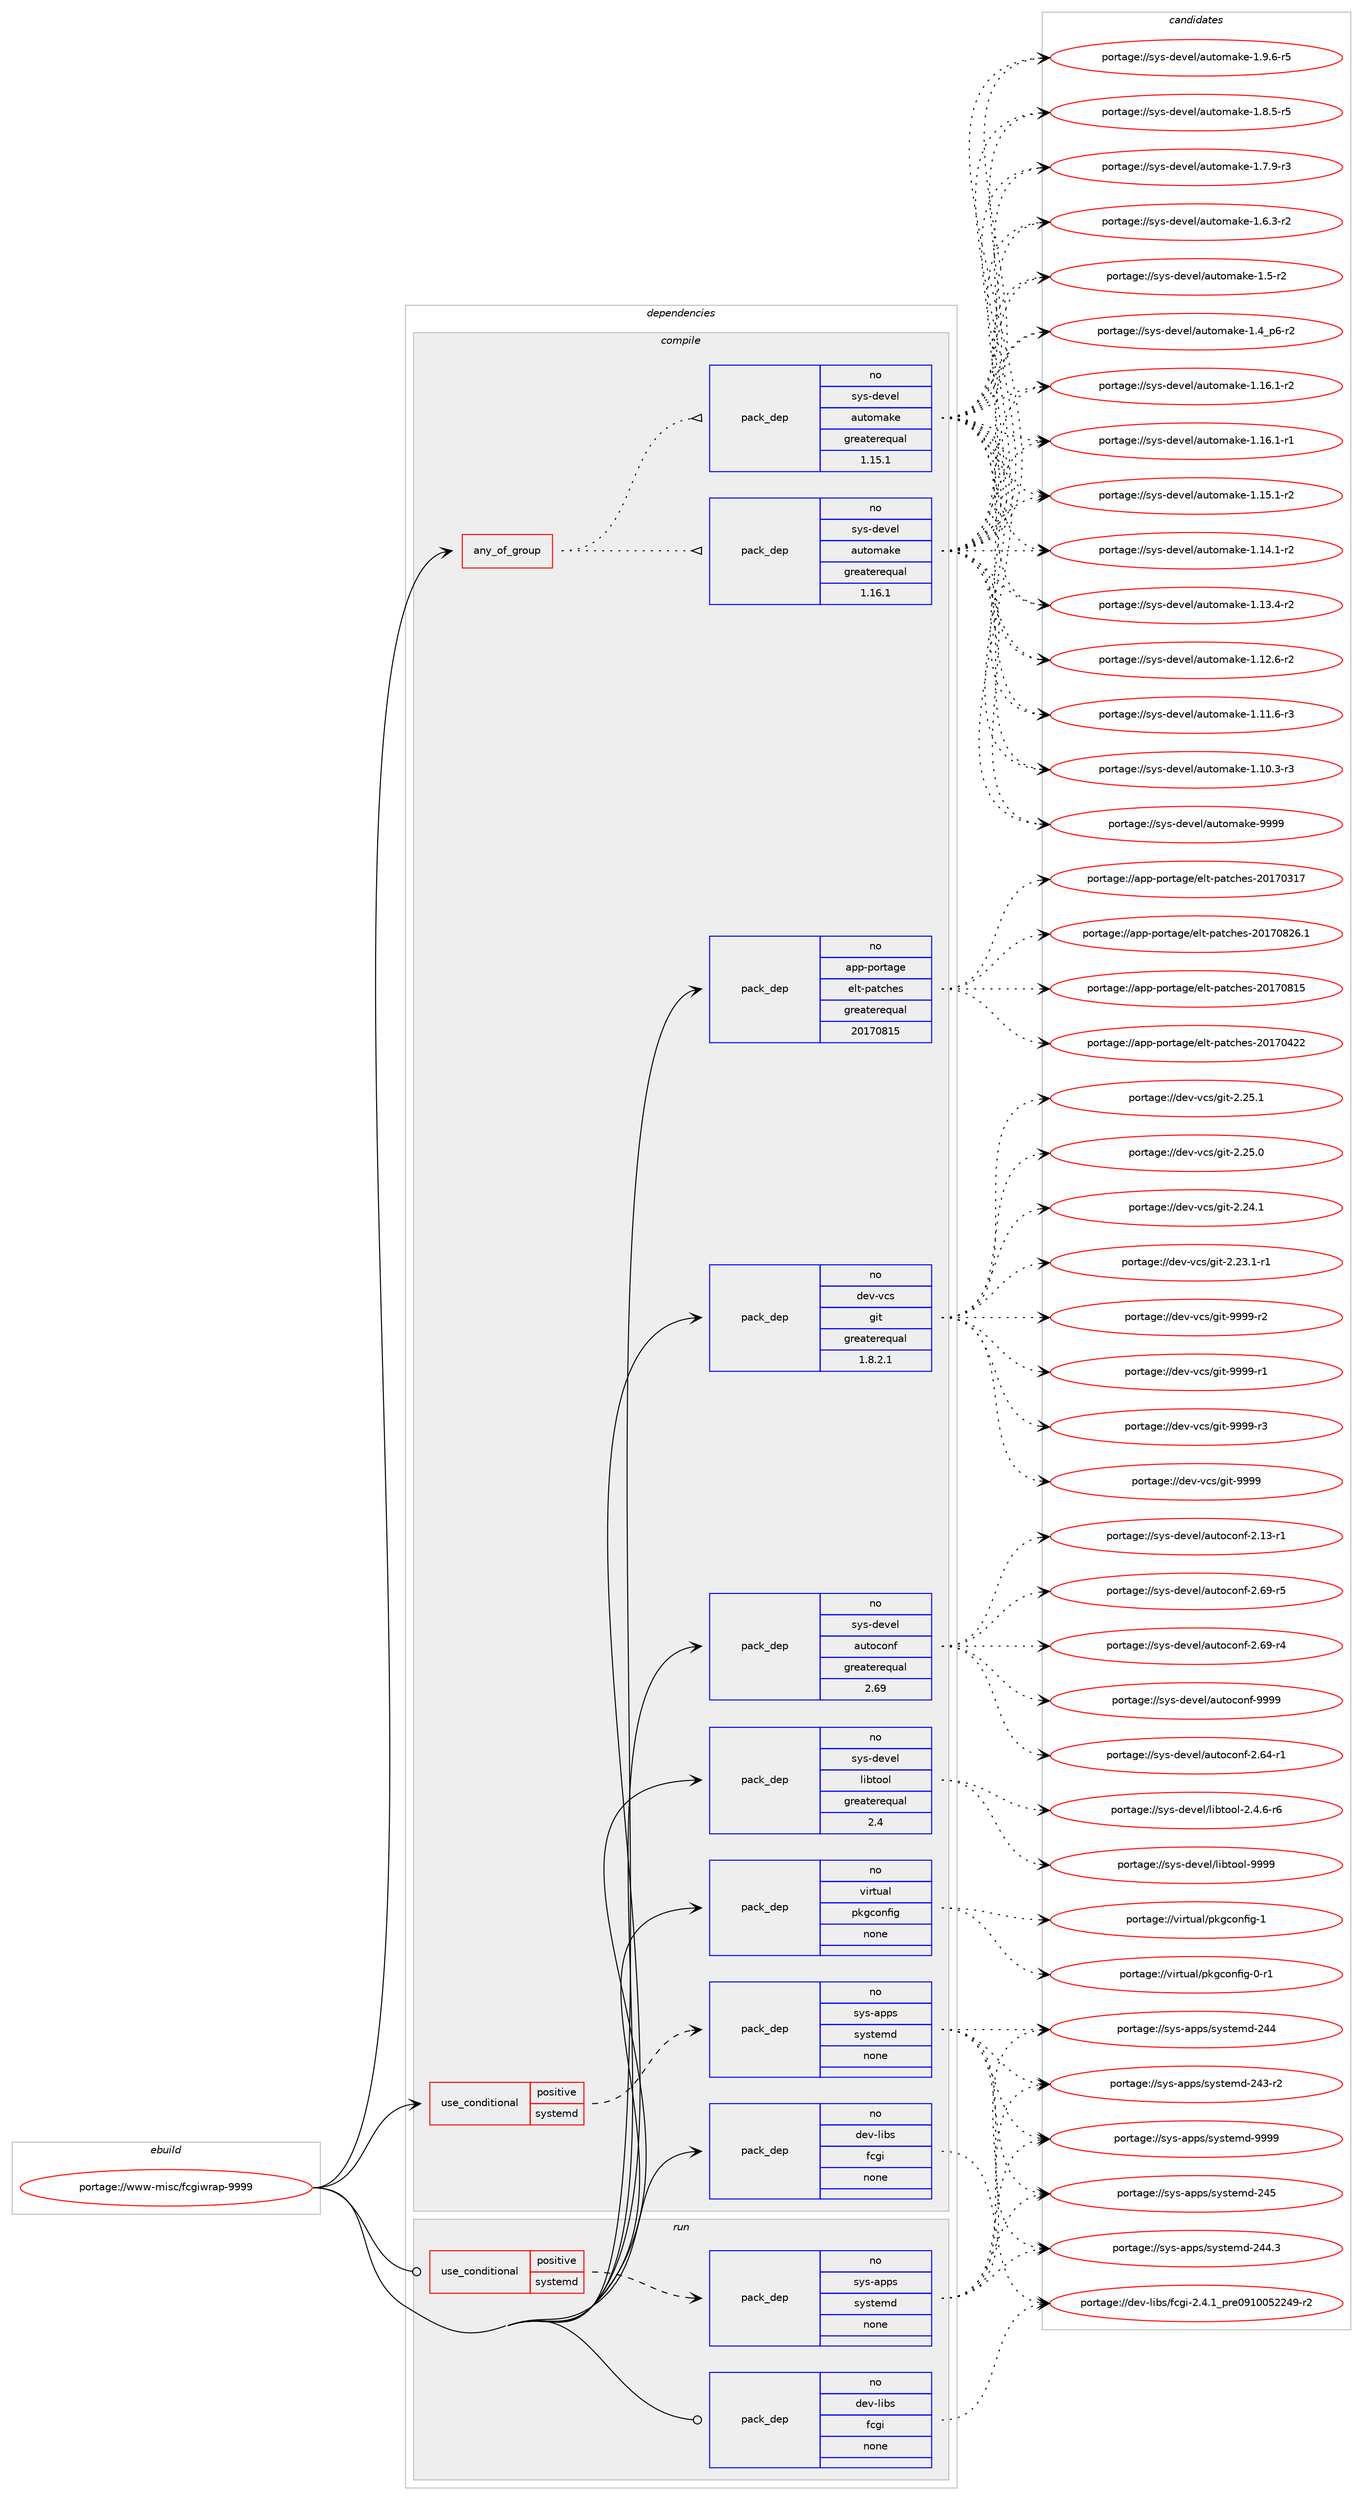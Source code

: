 digraph prolog {

# *************
# Graph options
# *************

newrank=true;
concentrate=true;
compound=true;
graph [rankdir=LR,fontname=Helvetica,fontsize=10,ranksep=1.5];#, ranksep=2.5, nodesep=0.2];
edge  [arrowhead=vee];
node  [fontname=Helvetica,fontsize=10];

# **********
# The ebuild
# **********

subgraph cluster_leftcol {
color=gray;
rank=same;
label=<<i>ebuild</i>>;
id [label="portage://www-misc/fcgiwrap-9999", color=red, width=4, href="../www-misc/fcgiwrap-9999.svg"];
}

# ****************
# The dependencies
# ****************

subgraph cluster_midcol {
color=gray;
label=<<i>dependencies</i>>;
subgraph cluster_compile {
fillcolor="#eeeeee";
style=filled;
label=<<i>compile</i>>;
subgraph any291 {
dependency16031 [label=<<TABLE BORDER="0" CELLBORDER="1" CELLSPACING="0" CELLPADDING="4"><TR><TD CELLPADDING="10">any_of_group</TD></TR></TABLE>>, shape=none, color=red];subgraph pack13754 {
dependency16032 [label=<<TABLE BORDER="0" CELLBORDER="1" CELLSPACING="0" CELLPADDING="4" WIDTH="220"><TR><TD ROWSPAN="6" CELLPADDING="30">pack_dep</TD></TR><TR><TD WIDTH="110">no</TD></TR><TR><TD>sys-devel</TD></TR><TR><TD>automake</TD></TR><TR><TD>greaterequal</TD></TR><TR><TD>1.16.1</TD></TR></TABLE>>, shape=none, color=blue];
}
dependency16031:e -> dependency16032:w [weight=20,style="dotted",arrowhead="oinv"];
subgraph pack13755 {
dependency16033 [label=<<TABLE BORDER="0" CELLBORDER="1" CELLSPACING="0" CELLPADDING="4" WIDTH="220"><TR><TD ROWSPAN="6" CELLPADDING="30">pack_dep</TD></TR><TR><TD WIDTH="110">no</TD></TR><TR><TD>sys-devel</TD></TR><TR><TD>automake</TD></TR><TR><TD>greaterequal</TD></TR><TR><TD>1.15.1</TD></TR></TABLE>>, shape=none, color=blue];
}
dependency16031:e -> dependency16033:w [weight=20,style="dotted",arrowhead="oinv"];
}
id:e -> dependency16031:w [weight=20,style="solid",arrowhead="vee"];
subgraph cond1986 {
dependency16034 [label=<<TABLE BORDER="0" CELLBORDER="1" CELLSPACING="0" CELLPADDING="4"><TR><TD ROWSPAN="3" CELLPADDING="10">use_conditional</TD></TR><TR><TD>positive</TD></TR><TR><TD>systemd</TD></TR></TABLE>>, shape=none, color=red];
subgraph pack13756 {
dependency16035 [label=<<TABLE BORDER="0" CELLBORDER="1" CELLSPACING="0" CELLPADDING="4" WIDTH="220"><TR><TD ROWSPAN="6" CELLPADDING="30">pack_dep</TD></TR><TR><TD WIDTH="110">no</TD></TR><TR><TD>sys-apps</TD></TR><TR><TD>systemd</TD></TR><TR><TD>none</TD></TR><TR><TD></TD></TR></TABLE>>, shape=none, color=blue];
}
dependency16034:e -> dependency16035:w [weight=20,style="dashed",arrowhead="vee"];
}
id:e -> dependency16034:w [weight=20,style="solid",arrowhead="vee"];
subgraph pack13757 {
dependency16036 [label=<<TABLE BORDER="0" CELLBORDER="1" CELLSPACING="0" CELLPADDING="4" WIDTH="220"><TR><TD ROWSPAN="6" CELLPADDING="30">pack_dep</TD></TR><TR><TD WIDTH="110">no</TD></TR><TR><TD>app-portage</TD></TR><TR><TD>elt-patches</TD></TR><TR><TD>greaterequal</TD></TR><TR><TD>20170815</TD></TR></TABLE>>, shape=none, color=blue];
}
id:e -> dependency16036:w [weight=20,style="solid",arrowhead="vee"];
subgraph pack13758 {
dependency16037 [label=<<TABLE BORDER="0" CELLBORDER="1" CELLSPACING="0" CELLPADDING="4" WIDTH="220"><TR><TD ROWSPAN="6" CELLPADDING="30">pack_dep</TD></TR><TR><TD WIDTH="110">no</TD></TR><TR><TD>dev-libs</TD></TR><TR><TD>fcgi</TD></TR><TR><TD>none</TD></TR><TR><TD></TD></TR></TABLE>>, shape=none, color=blue];
}
id:e -> dependency16037:w [weight=20,style="solid",arrowhead="vee"];
subgraph pack13759 {
dependency16038 [label=<<TABLE BORDER="0" CELLBORDER="1" CELLSPACING="0" CELLPADDING="4" WIDTH="220"><TR><TD ROWSPAN="6" CELLPADDING="30">pack_dep</TD></TR><TR><TD WIDTH="110">no</TD></TR><TR><TD>dev-vcs</TD></TR><TR><TD>git</TD></TR><TR><TD>greaterequal</TD></TR><TR><TD>1.8.2.1</TD></TR></TABLE>>, shape=none, color=blue];
}
id:e -> dependency16038:w [weight=20,style="solid",arrowhead="vee"];
subgraph pack13760 {
dependency16039 [label=<<TABLE BORDER="0" CELLBORDER="1" CELLSPACING="0" CELLPADDING="4" WIDTH="220"><TR><TD ROWSPAN="6" CELLPADDING="30">pack_dep</TD></TR><TR><TD WIDTH="110">no</TD></TR><TR><TD>sys-devel</TD></TR><TR><TD>autoconf</TD></TR><TR><TD>greaterequal</TD></TR><TR><TD>2.69</TD></TR></TABLE>>, shape=none, color=blue];
}
id:e -> dependency16039:w [weight=20,style="solid",arrowhead="vee"];
subgraph pack13761 {
dependency16040 [label=<<TABLE BORDER="0" CELLBORDER="1" CELLSPACING="0" CELLPADDING="4" WIDTH="220"><TR><TD ROWSPAN="6" CELLPADDING="30">pack_dep</TD></TR><TR><TD WIDTH="110">no</TD></TR><TR><TD>sys-devel</TD></TR><TR><TD>libtool</TD></TR><TR><TD>greaterequal</TD></TR><TR><TD>2.4</TD></TR></TABLE>>, shape=none, color=blue];
}
id:e -> dependency16040:w [weight=20,style="solid",arrowhead="vee"];
subgraph pack13762 {
dependency16041 [label=<<TABLE BORDER="0" CELLBORDER="1" CELLSPACING="0" CELLPADDING="4" WIDTH="220"><TR><TD ROWSPAN="6" CELLPADDING="30">pack_dep</TD></TR><TR><TD WIDTH="110">no</TD></TR><TR><TD>virtual</TD></TR><TR><TD>pkgconfig</TD></TR><TR><TD>none</TD></TR><TR><TD></TD></TR></TABLE>>, shape=none, color=blue];
}
id:e -> dependency16041:w [weight=20,style="solid",arrowhead="vee"];
}
subgraph cluster_compileandrun {
fillcolor="#eeeeee";
style=filled;
label=<<i>compile and run</i>>;
}
subgraph cluster_run {
fillcolor="#eeeeee";
style=filled;
label=<<i>run</i>>;
subgraph cond1987 {
dependency16042 [label=<<TABLE BORDER="0" CELLBORDER="1" CELLSPACING="0" CELLPADDING="4"><TR><TD ROWSPAN="3" CELLPADDING="10">use_conditional</TD></TR><TR><TD>positive</TD></TR><TR><TD>systemd</TD></TR></TABLE>>, shape=none, color=red];
subgraph pack13763 {
dependency16043 [label=<<TABLE BORDER="0" CELLBORDER="1" CELLSPACING="0" CELLPADDING="4" WIDTH="220"><TR><TD ROWSPAN="6" CELLPADDING="30">pack_dep</TD></TR><TR><TD WIDTH="110">no</TD></TR><TR><TD>sys-apps</TD></TR><TR><TD>systemd</TD></TR><TR><TD>none</TD></TR><TR><TD></TD></TR></TABLE>>, shape=none, color=blue];
}
dependency16042:e -> dependency16043:w [weight=20,style="dashed",arrowhead="vee"];
}
id:e -> dependency16042:w [weight=20,style="solid",arrowhead="odot"];
subgraph pack13764 {
dependency16044 [label=<<TABLE BORDER="0" CELLBORDER="1" CELLSPACING="0" CELLPADDING="4" WIDTH="220"><TR><TD ROWSPAN="6" CELLPADDING="30">pack_dep</TD></TR><TR><TD WIDTH="110">no</TD></TR><TR><TD>dev-libs</TD></TR><TR><TD>fcgi</TD></TR><TR><TD>none</TD></TR><TR><TD></TD></TR></TABLE>>, shape=none, color=blue];
}
id:e -> dependency16044:w [weight=20,style="solid",arrowhead="odot"];
}
}

# **************
# The candidates
# **************

subgraph cluster_choices {
rank=same;
color=gray;
label=<<i>candidates</i>>;

subgraph choice13754 {
color=black;
nodesep=1;
choice115121115451001011181011084797117116111109971071014557575757 [label="portage://sys-devel/automake-9999", color=red, width=4,href="../sys-devel/automake-9999.svg"];
choice115121115451001011181011084797117116111109971071014549465746544511453 [label="portage://sys-devel/automake-1.9.6-r5", color=red, width=4,href="../sys-devel/automake-1.9.6-r5.svg"];
choice115121115451001011181011084797117116111109971071014549465646534511453 [label="portage://sys-devel/automake-1.8.5-r5", color=red, width=4,href="../sys-devel/automake-1.8.5-r5.svg"];
choice115121115451001011181011084797117116111109971071014549465546574511451 [label="portage://sys-devel/automake-1.7.9-r3", color=red, width=4,href="../sys-devel/automake-1.7.9-r3.svg"];
choice115121115451001011181011084797117116111109971071014549465446514511450 [label="portage://sys-devel/automake-1.6.3-r2", color=red, width=4,href="../sys-devel/automake-1.6.3-r2.svg"];
choice11512111545100101118101108479711711611110997107101454946534511450 [label="portage://sys-devel/automake-1.5-r2", color=red, width=4,href="../sys-devel/automake-1.5-r2.svg"];
choice115121115451001011181011084797117116111109971071014549465295112544511450 [label="portage://sys-devel/automake-1.4_p6-r2", color=red, width=4,href="../sys-devel/automake-1.4_p6-r2.svg"];
choice11512111545100101118101108479711711611110997107101454946495446494511450 [label="portage://sys-devel/automake-1.16.1-r2", color=red, width=4,href="../sys-devel/automake-1.16.1-r2.svg"];
choice11512111545100101118101108479711711611110997107101454946495446494511449 [label="portage://sys-devel/automake-1.16.1-r1", color=red, width=4,href="../sys-devel/automake-1.16.1-r1.svg"];
choice11512111545100101118101108479711711611110997107101454946495346494511450 [label="portage://sys-devel/automake-1.15.1-r2", color=red, width=4,href="../sys-devel/automake-1.15.1-r2.svg"];
choice11512111545100101118101108479711711611110997107101454946495246494511450 [label="portage://sys-devel/automake-1.14.1-r2", color=red, width=4,href="../sys-devel/automake-1.14.1-r2.svg"];
choice11512111545100101118101108479711711611110997107101454946495146524511450 [label="portage://sys-devel/automake-1.13.4-r2", color=red, width=4,href="../sys-devel/automake-1.13.4-r2.svg"];
choice11512111545100101118101108479711711611110997107101454946495046544511450 [label="portage://sys-devel/automake-1.12.6-r2", color=red, width=4,href="../sys-devel/automake-1.12.6-r2.svg"];
choice11512111545100101118101108479711711611110997107101454946494946544511451 [label="portage://sys-devel/automake-1.11.6-r3", color=red, width=4,href="../sys-devel/automake-1.11.6-r3.svg"];
choice11512111545100101118101108479711711611110997107101454946494846514511451 [label="portage://sys-devel/automake-1.10.3-r3", color=red, width=4,href="../sys-devel/automake-1.10.3-r3.svg"];
dependency16032:e -> choice115121115451001011181011084797117116111109971071014557575757:w [style=dotted,weight="100"];
dependency16032:e -> choice115121115451001011181011084797117116111109971071014549465746544511453:w [style=dotted,weight="100"];
dependency16032:e -> choice115121115451001011181011084797117116111109971071014549465646534511453:w [style=dotted,weight="100"];
dependency16032:e -> choice115121115451001011181011084797117116111109971071014549465546574511451:w [style=dotted,weight="100"];
dependency16032:e -> choice115121115451001011181011084797117116111109971071014549465446514511450:w [style=dotted,weight="100"];
dependency16032:e -> choice11512111545100101118101108479711711611110997107101454946534511450:w [style=dotted,weight="100"];
dependency16032:e -> choice115121115451001011181011084797117116111109971071014549465295112544511450:w [style=dotted,weight="100"];
dependency16032:e -> choice11512111545100101118101108479711711611110997107101454946495446494511450:w [style=dotted,weight="100"];
dependency16032:e -> choice11512111545100101118101108479711711611110997107101454946495446494511449:w [style=dotted,weight="100"];
dependency16032:e -> choice11512111545100101118101108479711711611110997107101454946495346494511450:w [style=dotted,weight="100"];
dependency16032:e -> choice11512111545100101118101108479711711611110997107101454946495246494511450:w [style=dotted,weight="100"];
dependency16032:e -> choice11512111545100101118101108479711711611110997107101454946495146524511450:w [style=dotted,weight="100"];
dependency16032:e -> choice11512111545100101118101108479711711611110997107101454946495046544511450:w [style=dotted,weight="100"];
dependency16032:e -> choice11512111545100101118101108479711711611110997107101454946494946544511451:w [style=dotted,weight="100"];
dependency16032:e -> choice11512111545100101118101108479711711611110997107101454946494846514511451:w [style=dotted,weight="100"];
}
subgraph choice13755 {
color=black;
nodesep=1;
choice115121115451001011181011084797117116111109971071014557575757 [label="portage://sys-devel/automake-9999", color=red, width=4,href="../sys-devel/automake-9999.svg"];
choice115121115451001011181011084797117116111109971071014549465746544511453 [label="portage://sys-devel/automake-1.9.6-r5", color=red, width=4,href="../sys-devel/automake-1.9.6-r5.svg"];
choice115121115451001011181011084797117116111109971071014549465646534511453 [label="portage://sys-devel/automake-1.8.5-r5", color=red, width=4,href="../sys-devel/automake-1.8.5-r5.svg"];
choice115121115451001011181011084797117116111109971071014549465546574511451 [label="portage://sys-devel/automake-1.7.9-r3", color=red, width=4,href="../sys-devel/automake-1.7.9-r3.svg"];
choice115121115451001011181011084797117116111109971071014549465446514511450 [label="portage://sys-devel/automake-1.6.3-r2", color=red, width=4,href="../sys-devel/automake-1.6.3-r2.svg"];
choice11512111545100101118101108479711711611110997107101454946534511450 [label="portage://sys-devel/automake-1.5-r2", color=red, width=4,href="../sys-devel/automake-1.5-r2.svg"];
choice115121115451001011181011084797117116111109971071014549465295112544511450 [label="portage://sys-devel/automake-1.4_p6-r2", color=red, width=4,href="../sys-devel/automake-1.4_p6-r2.svg"];
choice11512111545100101118101108479711711611110997107101454946495446494511450 [label="portage://sys-devel/automake-1.16.1-r2", color=red, width=4,href="../sys-devel/automake-1.16.1-r2.svg"];
choice11512111545100101118101108479711711611110997107101454946495446494511449 [label="portage://sys-devel/automake-1.16.1-r1", color=red, width=4,href="../sys-devel/automake-1.16.1-r1.svg"];
choice11512111545100101118101108479711711611110997107101454946495346494511450 [label="portage://sys-devel/automake-1.15.1-r2", color=red, width=4,href="../sys-devel/automake-1.15.1-r2.svg"];
choice11512111545100101118101108479711711611110997107101454946495246494511450 [label="portage://sys-devel/automake-1.14.1-r2", color=red, width=4,href="../sys-devel/automake-1.14.1-r2.svg"];
choice11512111545100101118101108479711711611110997107101454946495146524511450 [label="portage://sys-devel/automake-1.13.4-r2", color=red, width=4,href="../sys-devel/automake-1.13.4-r2.svg"];
choice11512111545100101118101108479711711611110997107101454946495046544511450 [label="portage://sys-devel/automake-1.12.6-r2", color=red, width=4,href="../sys-devel/automake-1.12.6-r2.svg"];
choice11512111545100101118101108479711711611110997107101454946494946544511451 [label="portage://sys-devel/automake-1.11.6-r3", color=red, width=4,href="../sys-devel/automake-1.11.6-r3.svg"];
choice11512111545100101118101108479711711611110997107101454946494846514511451 [label="portage://sys-devel/automake-1.10.3-r3", color=red, width=4,href="../sys-devel/automake-1.10.3-r3.svg"];
dependency16033:e -> choice115121115451001011181011084797117116111109971071014557575757:w [style=dotted,weight="100"];
dependency16033:e -> choice115121115451001011181011084797117116111109971071014549465746544511453:w [style=dotted,weight="100"];
dependency16033:e -> choice115121115451001011181011084797117116111109971071014549465646534511453:w [style=dotted,weight="100"];
dependency16033:e -> choice115121115451001011181011084797117116111109971071014549465546574511451:w [style=dotted,weight="100"];
dependency16033:e -> choice115121115451001011181011084797117116111109971071014549465446514511450:w [style=dotted,weight="100"];
dependency16033:e -> choice11512111545100101118101108479711711611110997107101454946534511450:w [style=dotted,weight="100"];
dependency16033:e -> choice115121115451001011181011084797117116111109971071014549465295112544511450:w [style=dotted,weight="100"];
dependency16033:e -> choice11512111545100101118101108479711711611110997107101454946495446494511450:w [style=dotted,weight="100"];
dependency16033:e -> choice11512111545100101118101108479711711611110997107101454946495446494511449:w [style=dotted,weight="100"];
dependency16033:e -> choice11512111545100101118101108479711711611110997107101454946495346494511450:w [style=dotted,weight="100"];
dependency16033:e -> choice11512111545100101118101108479711711611110997107101454946495246494511450:w [style=dotted,weight="100"];
dependency16033:e -> choice11512111545100101118101108479711711611110997107101454946495146524511450:w [style=dotted,weight="100"];
dependency16033:e -> choice11512111545100101118101108479711711611110997107101454946495046544511450:w [style=dotted,weight="100"];
dependency16033:e -> choice11512111545100101118101108479711711611110997107101454946494946544511451:w [style=dotted,weight="100"];
dependency16033:e -> choice11512111545100101118101108479711711611110997107101454946494846514511451:w [style=dotted,weight="100"];
}
subgraph choice13756 {
color=black;
nodesep=1;
choice1151211154597112112115471151211151161011091004557575757 [label="portage://sys-apps/systemd-9999", color=red, width=4,href="../sys-apps/systemd-9999.svg"];
choice11512111545971121121154711512111511610110910045505253 [label="portage://sys-apps/systemd-245", color=red, width=4,href="../sys-apps/systemd-245.svg"];
choice115121115459711211211547115121115116101109100455052524651 [label="portage://sys-apps/systemd-244.3", color=red, width=4,href="../sys-apps/systemd-244.3.svg"];
choice11512111545971121121154711512111511610110910045505252 [label="portage://sys-apps/systemd-244", color=red, width=4,href="../sys-apps/systemd-244.svg"];
choice115121115459711211211547115121115116101109100455052514511450 [label="portage://sys-apps/systemd-243-r2", color=red, width=4,href="../sys-apps/systemd-243-r2.svg"];
dependency16035:e -> choice1151211154597112112115471151211151161011091004557575757:w [style=dotted,weight="100"];
dependency16035:e -> choice11512111545971121121154711512111511610110910045505253:w [style=dotted,weight="100"];
dependency16035:e -> choice115121115459711211211547115121115116101109100455052524651:w [style=dotted,weight="100"];
dependency16035:e -> choice11512111545971121121154711512111511610110910045505252:w [style=dotted,weight="100"];
dependency16035:e -> choice115121115459711211211547115121115116101109100455052514511450:w [style=dotted,weight="100"];
}
subgraph choice13757 {
color=black;
nodesep=1;
choice971121124511211111411697103101471011081164511297116991041011154550484955485650544649 [label="portage://app-portage/elt-patches-20170826.1", color=red, width=4,href="../app-portage/elt-patches-20170826.1.svg"];
choice97112112451121111141169710310147101108116451129711699104101115455048495548564953 [label="portage://app-portage/elt-patches-20170815", color=red, width=4,href="../app-portage/elt-patches-20170815.svg"];
choice97112112451121111141169710310147101108116451129711699104101115455048495548525050 [label="portage://app-portage/elt-patches-20170422", color=red, width=4,href="../app-portage/elt-patches-20170422.svg"];
choice97112112451121111141169710310147101108116451129711699104101115455048495548514955 [label="portage://app-portage/elt-patches-20170317", color=red, width=4,href="../app-portage/elt-patches-20170317.svg"];
dependency16036:e -> choice971121124511211111411697103101471011081164511297116991041011154550484955485650544649:w [style=dotted,weight="100"];
dependency16036:e -> choice97112112451121111141169710310147101108116451129711699104101115455048495548564953:w [style=dotted,weight="100"];
dependency16036:e -> choice97112112451121111141169710310147101108116451129711699104101115455048495548525050:w [style=dotted,weight="100"];
dependency16036:e -> choice97112112451121111141169710310147101108116451129711699104101115455048495548514955:w [style=dotted,weight="100"];
}
subgraph choice13758 {
color=black;
nodesep=1;
choice1001011184510810598115471029910310545504652464995112114101485749484853505052574511450 [label="portage://dev-libs/fcgi-2.4.1_pre0910052249-r2", color=red, width=4,href="../dev-libs/fcgi-2.4.1_pre0910052249-r2.svg"];
dependency16037:e -> choice1001011184510810598115471029910310545504652464995112114101485749484853505052574511450:w [style=dotted,weight="100"];
}
subgraph choice13759 {
color=black;
nodesep=1;
choice10010111845118991154710310511645575757574511451 [label="portage://dev-vcs/git-9999-r3", color=red, width=4,href="../dev-vcs/git-9999-r3.svg"];
choice10010111845118991154710310511645575757574511450 [label="portage://dev-vcs/git-9999-r2", color=red, width=4,href="../dev-vcs/git-9999-r2.svg"];
choice10010111845118991154710310511645575757574511449 [label="portage://dev-vcs/git-9999-r1", color=red, width=4,href="../dev-vcs/git-9999-r1.svg"];
choice1001011184511899115471031051164557575757 [label="portage://dev-vcs/git-9999", color=red, width=4,href="../dev-vcs/git-9999.svg"];
choice10010111845118991154710310511645504650534649 [label="portage://dev-vcs/git-2.25.1", color=red, width=4,href="../dev-vcs/git-2.25.1.svg"];
choice10010111845118991154710310511645504650534648 [label="portage://dev-vcs/git-2.25.0", color=red, width=4,href="../dev-vcs/git-2.25.0.svg"];
choice10010111845118991154710310511645504650524649 [label="portage://dev-vcs/git-2.24.1", color=red, width=4,href="../dev-vcs/git-2.24.1.svg"];
choice100101118451189911547103105116455046505146494511449 [label="portage://dev-vcs/git-2.23.1-r1", color=red, width=4,href="../dev-vcs/git-2.23.1-r1.svg"];
dependency16038:e -> choice10010111845118991154710310511645575757574511451:w [style=dotted,weight="100"];
dependency16038:e -> choice10010111845118991154710310511645575757574511450:w [style=dotted,weight="100"];
dependency16038:e -> choice10010111845118991154710310511645575757574511449:w [style=dotted,weight="100"];
dependency16038:e -> choice1001011184511899115471031051164557575757:w [style=dotted,weight="100"];
dependency16038:e -> choice10010111845118991154710310511645504650534649:w [style=dotted,weight="100"];
dependency16038:e -> choice10010111845118991154710310511645504650534648:w [style=dotted,weight="100"];
dependency16038:e -> choice10010111845118991154710310511645504650524649:w [style=dotted,weight="100"];
dependency16038:e -> choice100101118451189911547103105116455046505146494511449:w [style=dotted,weight="100"];
}
subgraph choice13760 {
color=black;
nodesep=1;
choice115121115451001011181011084797117116111991111101024557575757 [label="portage://sys-devel/autoconf-9999", color=red, width=4,href="../sys-devel/autoconf-9999.svg"];
choice1151211154510010111810110847971171161119911111010245504654574511453 [label="portage://sys-devel/autoconf-2.69-r5", color=red, width=4,href="../sys-devel/autoconf-2.69-r5.svg"];
choice1151211154510010111810110847971171161119911111010245504654574511452 [label="portage://sys-devel/autoconf-2.69-r4", color=red, width=4,href="../sys-devel/autoconf-2.69-r4.svg"];
choice1151211154510010111810110847971171161119911111010245504654524511449 [label="portage://sys-devel/autoconf-2.64-r1", color=red, width=4,href="../sys-devel/autoconf-2.64-r1.svg"];
choice1151211154510010111810110847971171161119911111010245504649514511449 [label="portage://sys-devel/autoconf-2.13-r1", color=red, width=4,href="../sys-devel/autoconf-2.13-r1.svg"];
dependency16039:e -> choice115121115451001011181011084797117116111991111101024557575757:w [style=dotted,weight="100"];
dependency16039:e -> choice1151211154510010111810110847971171161119911111010245504654574511453:w [style=dotted,weight="100"];
dependency16039:e -> choice1151211154510010111810110847971171161119911111010245504654574511452:w [style=dotted,weight="100"];
dependency16039:e -> choice1151211154510010111810110847971171161119911111010245504654524511449:w [style=dotted,weight="100"];
dependency16039:e -> choice1151211154510010111810110847971171161119911111010245504649514511449:w [style=dotted,weight="100"];
}
subgraph choice13761 {
color=black;
nodesep=1;
choice1151211154510010111810110847108105981161111111084557575757 [label="portage://sys-devel/libtool-9999", color=red, width=4,href="../sys-devel/libtool-9999.svg"];
choice1151211154510010111810110847108105981161111111084550465246544511454 [label="portage://sys-devel/libtool-2.4.6-r6", color=red, width=4,href="../sys-devel/libtool-2.4.6-r6.svg"];
dependency16040:e -> choice1151211154510010111810110847108105981161111111084557575757:w [style=dotted,weight="100"];
dependency16040:e -> choice1151211154510010111810110847108105981161111111084550465246544511454:w [style=dotted,weight="100"];
}
subgraph choice13762 {
color=black;
nodesep=1;
choice1181051141161179710847112107103991111101021051034549 [label="portage://virtual/pkgconfig-1", color=red, width=4,href="../virtual/pkgconfig-1.svg"];
choice11810511411611797108471121071039911111010210510345484511449 [label="portage://virtual/pkgconfig-0-r1", color=red, width=4,href="../virtual/pkgconfig-0-r1.svg"];
dependency16041:e -> choice1181051141161179710847112107103991111101021051034549:w [style=dotted,weight="100"];
dependency16041:e -> choice11810511411611797108471121071039911111010210510345484511449:w [style=dotted,weight="100"];
}
subgraph choice13763 {
color=black;
nodesep=1;
choice1151211154597112112115471151211151161011091004557575757 [label="portage://sys-apps/systemd-9999", color=red, width=4,href="../sys-apps/systemd-9999.svg"];
choice11512111545971121121154711512111511610110910045505253 [label="portage://sys-apps/systemd-245", color=red, width=4,href="../sys-apps/systemd-245.svg"];
choice115121115459711211211547115121115116101109100455052524651 [label="portage://sys-apps/systemd-244.3", color=red, width=4,href="../sys-apps/systemd-244.3.svg"];
choice11512111545971121121154711512111511610110910045505252 [label="portage://sys-apps/systemd-244", color=red, width=4,href="../sys-apps/systemd-244.svg"];
choice115121115459711211211547115121115116101109100455052514511450 [label="portage://sys-apps/systemd-243-r2", color=red, width=4,href="../sys-apps/systemd-243-r2.svg"];
dependency16043:e -> choice1151211154597112112115471151211151161011091004557575757:w [style=dotted,weight="100"];
dependency16043:e -> choice11512111545971121121154711512111511610110910045505253:w [style=dotted,weight="100"];
dependency16043:e -> choice115121115459711211211547115121115116101109100455052524651:w [style=dotted,weight="100"];
dependency16043:e -> choice11512111545971121121154711512111511610110910045505252:w [style=dotted,weight="100"];
dependency16043:e -> choice115121115459711211211547115121115116101109100455052514511450:w [style=dotted,weight="100"];
}
subgraph choice13764 {
color=black;
nodesep=1;
choice1001011184510810598115471029910310545504652464995112114101485749484853505052574511450 [label="portage://dev-libs/fcgi-2.4.1_pre0910052249-r2", color=red, width=4,href="../dev-libs/fcgi-2.4.1_pre0910052249-r2.svg"];
dependency16044:e -> choice1001011184510810598115471029910310545504652464995112114101485749484853505052574511450:w [style=dotted,weight="100"];
}
}

}
